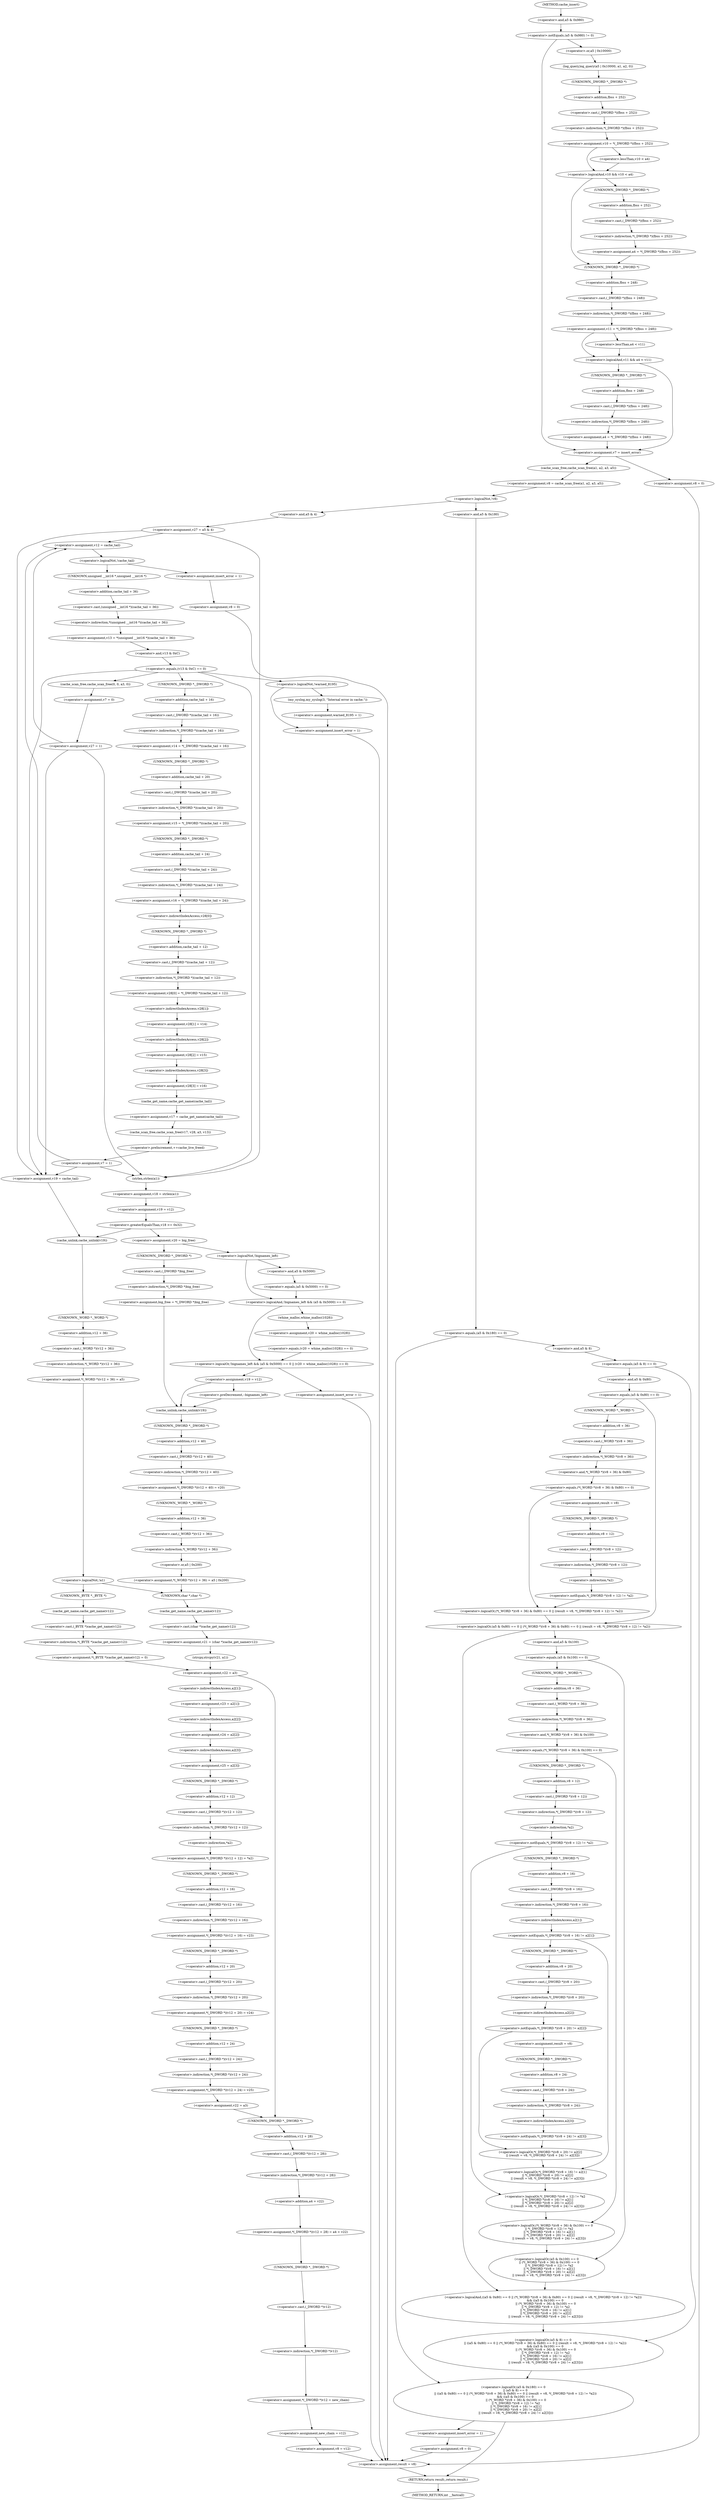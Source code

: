 digraph cache_insert {  
"1000151" [label = "(<operator>.notEquals,(a5 & 0x980) != 0)" ]
"1000152" [label = "(<operator>.and,a5 & 0x980)" ]
"1000157" [label = "(log_query,log_query(a5 | 0x10000, a1, a2, 0))" ]
"1000158" [label = "(<operator>.or,a5 | 0x10000)" ]
"1000164" [label = "(<operator>.assignment,v10 = *(_DWORD *)(fbss + 252))" ]
"1000166" [label = "(<operator>.indirection,*(_DWORD *)(fbss + 252))" ]
"1000167" [label = "(<operator>.cast,(_DWORD *)(fbss + 252))" ]
"1000168" [label = "(UNKNOWN,_DWORD *,_DWORD *)" ]
"1000169" [label = "(<operator>.addition,fbss + 252)" ]
"1000173" [label = "(<operator>.logicalAnd,v10 && v10 < a4)" ]
"1000175" [label = "(<operator>.lessThan,v10 < a4)" ]
"1000178" [label = "(<operator>.assignment,a4 = *(_DWORD *)(fbss + 252))" ]
"1000180" [label = "(<operator>.indirection,*(_DWORD *)(fbss + 252))" ]
"1000181" [label = "(<operator>.cast,(_DWORD *)(fbss + 252))" ]
"1000182" [label = "(UNKNOWN,_DWORD *,_DWORD *)" ]
"1000183" [label = "(<operator>.addition,fbss + 252)" ]
"1000186" [label = "(<operator>.assignment,v11 = *(_DWORD *)(fbss + 248))" ]
"1000188" [label = "(<operator>.indirection,*(_DWORD *)(fbss + 248))" ]
"1000189" [label = "(<operator>.cast,(_DWORD *)(fbss + 248))" ]
"1000190" [label = "(UNKNOWN,_DWORD *,_DWORD *)" ]
"1000191" [label = "(<operator>.addition,fbss + 248)" ]
"1000195" [label = "(<operator>.logicalAnd,v11 && a4 < v11)" ]
"1000197" [label = "(<operator>.lessThan,a4 < v11)" ]
"1000200" [label = "(<operator>.assignment,a4 = *(_DWORD *)(fbss + 248))" ]
"1000202" [label = "(<operator>.indirection,*(_DWORD *)(fbss + 248))" ]
"1000203" [label = "(<operator>.cast,(_DWORD *)(fbss + 248))" ]
"1000204" [label = "(UNKNOWN,_DWORD *,_DWORD *)" ]
"1000205" [label = "(<operator>.addition,fbss + 248)" ]
"1000208" [label = "(<operator>.assignment,v7 = insert_error)" ]
"1000214" [label = "(<operator>.assignment,v8 = 0)" ]
"1000218" [label = "(<operator>.assignment,v8 = cache_scan_free(a1, a2, a3, a5))" ]
"1000220" [label = "(cache_scan_free,cache_scan_free(a1, a2, a3, a5))" ]
"1000226" [label = "(<operator>.logicalNot,!v8)" ]
"1000229" [label = "(<operator>.assignment,v27 = a5 & 4)" ]
"1000231" [label = "(<operator>.and,a5 & 4)" ]
"1000237" [label = "(<operator>.assignment,v12 = cache_tail)" ]
"1000241" [label = "(<operator>.logicalNot,!cache_tail)" ]
"1000244" [label = "(<operator>.assignment,insert_error = 1)" ]
"1000247" [label = "(<operator>.assignment,v8 = 0)" ]
"1000251" [label = "(<operator>.assignment,v13 = *(unsigned __int16 *)(cache_tail + 36))" ]
"1000253" [label = "(<operator>.indirection,*(unsigned __int16 *)(cache_tail + 36))" ]
"1000254" [label = "(<operator>.cast,(unsigned __int16 *)(cache_tail + 36))" ]
"1000255" [label = "(UNKNOWN,unsigned __int16 *,unsigned __int16 *)" ]
"1000256" [label = "(<operator>.addition,cache_tail + 36)" ]
"1000260" [label = "(<operator>.equals,(v13 & 0xC) == 0)" ]
"1000261" [label = "(<operator>.and,v13 & 0xC)" ]
"1000270" [label = "(<operator>.logicalNot,!warned_8195)" ]
"1000273" [label = "(my_syslog,my_syslog(3, \"Internal error in cache.\"))" ]
"1000276" [label = "(<operator>.assignment,warned_8195 = 1)" ]
"1000279" [label = "(<operator>.assignment,insert_error = 1)" ]
"1000286" [label = "(<operator>.assignment,v14 = *(_DWORD *)(cache_tail + 16))" ]
"1000288" [label = "(<operator>.indirection,*(_DWORD *)(cache_tail + 16))" ]
"1000289" [label = "(<operator>.cast,(_DWORD *)(cache_tail + 16))" ]
"1000290" [label = "(UNKNOWN,_DWORD *,_DWORD *)" ]
"1000291" [label = "(<operator>.addition,cache_tail + 16)" ]
"1000294" [label = "(<operator>.assignment,v15 = *(_DWORD *)(cache_tail + 20))" ]
"1000296" [label = "(<operator>.indirection,*(_DWORD *)(cache_tail + 20))" ]
"1000297" [label = "(<operator>.cast,(_DWORD *)(cache_tail + 20))" ]
"1000298" [label = "(UNKNOWN,_DWORD *,_DWORD *)" ]
"1000299" [label = "(<operator>.addition,cache_tail + 20)" ]
"1000302" [label = "(<operator>.assignment,v16 = *(_DWORD *)(cache_tail + 24))" ]
"1000304" [label = "(<operator>.indirection,*(_DWORD *)(cache_tail + 24))" ]
"1000305" [label = "(<operator>.cast,(_DWORD *)(cache_tail + 24))" ]
"1000306" [label = "(UNKNOWN,_DWORD *,_DWORD *)" ]
"1000307" [label = "(<operator>.addition,cache_tail + 24)" ]
"1000310" [label = "(<operator>.assignment,v28[0] = *(_DWORD *)(cache_tail + 12))" ]
"1000311" [label = "(<operator>.indirectIndexAccess,v28[0])" ]
"1000314" [label = "(<operator>.indirection,*(_DWORD *)(cache_tail + 12))" ]
"1000315" [label = "(<operator>.cast,(_DWORD *)(cache_tail + 12))" ]
"1000316" [label = "(UNKNOWN,_DWORD *,_DWORD *)" ]
"1000317" [label = "(<operator>.addition,cache_tail + 12)" ]
"1000320" [label = "(<operator>.assignment,v28[1] = v14)" ]
"1000321" [label = "(<operator>.indirectIndexAccess,v28[1])" ]
"1000325" [label = "(<operator>.assignment,v28[2] = v15)" ]
"1000326" [label = "(<operator>.indirectIndexAccess,v28[2])" ]
"1000330" [label = "(<operator>.assignment,v28[3] = v16)" ]
"1000331" [label = "(<operator>.indirectIndexAccess,v28[3])" ]
"1000335" [label = "(<operator>.assignment,v17 = cache_get_name(cache_tail))" ]
"1000337" [label = "(cache_get_name,cache_get_name(cache_tail))" ]
"1000339" [label = "(cache_scan_free,cache_scan_free(v17, v28, a3, v13))" ]
"1000344" [label = "(<operator>.preIncrement,++cache_live_freed)" ]
"1000346" [label = "(<operator>.assignment,v7 = 1)" ]
"1000351" [label = "(cache_scan_free,cache_scan_free(0, 0, a3, 0))" ]
"1000356" [label = "(<operator>.assignment,v7 = 0)" ]
"1000359" [label = "(<operator>.assignment,v27 = 1)" ]
"1000365" [label = "(<operator>.assignment,v18 = strlen(a1))" ]
"1000367" [label = "(strlen,strlen(a1))" ]
"1000369" [label = "(<operator>.assignment,v19 = v12)" ]
"1000373" [label = "(<operator>.greaterEqualsThan,v18 >= 0x32)" ]
"1000377" [label = "(<operator>.assignment,v20 = big_free)" ]
"1000383" [label = "(<operator>.assignment,big_free = *(_DWORD *)big_free)" ]
"1000385" [label = "(<operator>.indirection,*(_DWORD *)big_free)" ]
"1000386" [label = "(<operator>.cast,(_DWORD *)big_free)" ]
"1000387" [label = "(UNKNOWN,_DWORD *,_DWORD *)" ]
"1000392" [label = "(<operator>.logicalOr,!bignames_left && (a5 & 0x5000) == 0 || (v20 = whine_malloc(1028)) == 0)" ]
"1000393" [label = "(<operator>.logicalAnd,!bignames_left && (a5 & 0x5000) == 0)" ]
"1000394" [label = "(<operator>.logicalNot,!bignames_left)" ]
"1000396" [label = "(<operator>.equals,(a5 & 0x5000) == 0)" ]
"1000397" [label = "(<operator>.and,a5 & 0x5000)" ]
"1000401" [label = "(<operator>.equals,(v20 = whine_malloc(1028)) == 0)" ]
"1000402" [label = "(<operator>.assignment,v20 = whine_malloc(1028))" ]
"1000404" [label = "(whine_malloc,whine_malloc(1028))" ]
"1000408" [label = "(<operator>.assignment,insert_error = 1)" ]
"1000412" [label = "(<operator>.assignment,v19 = v12)" ]
"1000417" [label = "(<operator>.preDecrement,--bignames_left)" ]
"1000419" [label = "(cache_unlink,cache_unlink(v19))" ]
"1000421" [label = "(<operator>.assignment,*(_DWORD *)(v12 + 40) = v20)" ]
"1000422" [label = "(<operator>.indirection,*(_DWORD *)(v12 + 40))" ]
"1000423" [label = "(<operator>.cast,(_DWORD *)(v12 + 40))" ]
"1000424" [label = "(UNKNOWN,_DWORD *,_DWORD *)" ]
"1000425" [label = "(<operator>.addition,v12 + 40)" ]
"1000429" [label = "(<operator>.assignment,*(_WORD *)(v12 + 36) = a5 | 0x200)" ]
"1000430" [label = "(<operator>.indirection,*(_WORD *)(v12 + 36))" ]
"1000431" [label = "(<operator>.cast,(_WORD *)(v12 + 36))" ]
"1000432" [label = "(UNKNOWN,_WORD *,_WORD *)" ]
"1000433" [label = "(<operator>.addition,v12 + 36)" ]
"1000436" [label = "(<operator>.or,a5 | 0x200)" ]
"1000442" [label = "(<operator>.assignment,v19 = cache_tail)" ]
"1000445" [label = "(cache_unlink,cache_unlink(v19))" ]
"1000447" [label = "(<operator>.assignment,*(_WORD *)(v12 + 36) = a5)" ]
"1000448" [label = "(<operator>.indirection,*(_WORD *)(v12 + 36))" ]
"1000449" [label = "(<operator>.cast,(_WORD *)(v12 + 36))" ]
"1000450" [label = "(UNKNOWN,_WORD *,_WORD *)" ]
"1000451" [label = "(<operator>.addition,v12 + 36)" ]
"1000456" [label = "(<operator>.logicalNot,!a1)" ]
"1000459" [label = "(<operator>.assignment,*(_BYTE *)cache_get_name(v12) = 0)" ]
"1000460" [label = "(<operator>.indirection,*(_BYTE *)cache_get_name(v12))" ]
"1000461" [label = "(<operator>.cast,(_BYTE *)cache_get_name(v12))" ]
"1000462" [label = "(UNKNOWN,_BYTE *,_BYTE *)" ]
"1000463" [label = "(cache_get_name,cache_get_name(v12))" ]
"1000468" [label = "(<operator>.assignment,v21 = (char *)cache_get_name(v12))" ]
"1000470" [label = "(<operator>.cast,(char *)cache_get_name(v12))" ]
"1000471" [label = "(UNKNOWN,char *,char *)" ]
"1000472" [label = "(cache_get_name,cache_get_name(v12))" ]
"1000474" [label = "(strcpy,strcpy(v21, a1))" ]
"1000478" [label = "(<operator>.assignment,v22 = a3)" ]
"1000484" [label = "(<operator>.assignment,v23 = a2[1])" ]
"1000486" [label = "(<operator>.indirectIndexAccess,a2[1])" ]
"1000489" [label = "(<operator>.assignment,v24 = a2[2])" ]
"1000491" [label = "(<operator>.indirectIndexAccess,a2[2])" ]
"1000494" [label = "(<operator>.assignment,v25 = a2[3])" ]
"1000496" [label = "(<operator>.indirectIndexAccess,a2[3])" ]
"1000499" [label = "(<operator>.assignment,*(_DWORD *)(v12 + 12) = *a2)" ]
"1000500" [label = "(<operator>.indirection,*(_DWORD *)(v12 + 12))" ]
"1000501" [label = "(<operator>.cast,(_DWORD *)(v12 + 12))" ]
"1000502" [label = "(UNKNOWN,_DWORD *,_DWORD *)" ]
"1000503" [label = "(<operator>.addition,v12 + 12)" ]
"1000506" [label = "(<operator>.indirection,*a2)" ]
"1000508" [label = "(<operator>.assignment,*(_DWORD *)(v12 + 16) = v23)" ]
"1000509" [label = "(<operator>.indirection,*(_DWORD *)(v12 + 16))" ]
"1000510" [label = "(<operator>.cast,(_DWORD *)(v12 + 16))" ]
"1000511" [label = "(UNKNOWN,_DWORD *,_DWORD *)" ]
"1000512" [label = "(<operator>.addition,v12 + 16)" ]
"1000516" [label = "(<operator>.assignment,*(_DWORD *)(v12 + 20) = v24)" ]
"1000517" [label = "(<operator>.indirection,*(_DWORD *)(v12 + 20))" ]
"1000518" [label = "(<operator>.cast,(_DWORD *)(v12 + 20))" ]
"1000519" [label = "(UNKNOWN,_DWORD *,_DWORD *)" ]
"1000520" [label = "(<operator>.addition,v12 + 20)" ]
"1000524" [label = "(<operator>.assignment,*(_DWORD *)(v12 + 24) = v25)" ]
"1000525" [label = "(<operator>.indirection,*(_DWORD *)(v12 + 24))" ]
"1000526" [label = "(<operator>.cast,(_DWORD *)(v12 + 24))" ]
"1000527" [label = "(UNKNOWN,_DWORD *,_DWORD *)" ]
"1000528" [label = "(<operator>.addition,v12 + 24)" ]
"1000532" [label = "(<operator>.assignment,v22 = a3)" ]
"1000535" [label = "(<operator>.assignment,*(_DWORD *)(v12 + 28) = a4 + v22)" ]
"1000536" [label = "(<operator>.indirection,*(_DWORD *)(v12 + 28))" ]
"1000537" [label = "(<operator>.cast,(_DWORD *)(v12 + 28))" ]
"1000538" [label = "(UNKNOWN,_DWORD *,_DWORD *)" ]
"1000539" [label = "(<operator>.addition,v12 + 28)" ]
"1000542" [label = "(<operator>.addition,a4 + v22)" ]
"1000545" [label = "(<operator>.assignment,*(_DWORD *)v12 = new_chain)" ]
"1000546" [label = "(<operator>.indirection,*(_DWORD *)v12)" ]
"1000547" [label = "(<operator>.cast,(_DWORD *)v12)" ]
"1000548" [label = "(UNKNOWN,_DWORD *,_DWORD *)" ]
"1000551" [label = "(<operator>.assignment,new_chain = v12)" ]
"1000554" [label = "(<operator>.assignment,v8 = v12)" ]
"1000559" [label = "(<operator>.logicalOr,(a5 & 0x180) == 0\n    || (a5 & 8) == 0\n    || ((a5 & 0x80) == 0 || (*(_WORD *)(v8 + 36) & 0x80) == 0 || (result = v8, *(_DWORD *)(v8 + 12) != *a2))\n    && ((a5 & 0x100) == 0\n     || (*(_WORD *)(v8 + 36) & 0x100) == 0\n     || *(_DWORD *)(v8 + 12) != *a2\n     || *(_DWORD *)(v8 + 16) != a2[1]\n     || *(_DWORD *)(v8 + 20) != a2[2]\n     || (result = v8, *(_DWORD *)(v8 + 24) != a2[3])))" ]
"1000560" [label = "(<operator>.equals,(a5 & 0x180) == 0)" ]
"1000561" [label = "(<operator>.and,a5 & 0x180)" ]
"1000565" [label = "(<operator>.logicalOr,(a5 & 8) == 0\n    || ((a5 & 0x80) == 0 || (*(_WORD *)(v8 + 36) & 0x80) == 0 || (result = v8, *(_DWORD *)(v8 + 12) != *a2))\n    && ((a5 & 0x100) == 0\n     || (*(_WORD *)(v8 + 36) & 0x100) == 0\n     || *(_DWORD *)(v8 + 12) != *a2\n     || *(_DWORD *)(v8 + 16) != a2[1]\n     || *(_DWORD *)(v8 + 20) != a2[2]\n     || (result = v8, *(_DWORD *)(v8 + 24) != a2[3])))" ]
"1000566" [label = "(<operator>.equals,(a5 & 8) == 0)" ]
"1000567" [label = "(<operator>.and,a5 & 8)" ]
"1000571" [label = "(<operator>.logicalAnd,((a5 & 0x80) == 0 || (*(_WORD *)(v8 + 36) & 0x80) == 0 || (result = v8, *(_DWORD *)(v8 + 12) != *a2))\n    && ((a5 & 0x100) == 0\n     || (*(_WORD *)(v8 + 36) & 0x100) == 0\n     || *(_DWORD *)(v8 + 12) != *a2\n     || *(_DWORD *)(v8 + 16) != a2[1]\n     || *(_DWORD *)(v8 + 20) != a2[2]\n     || (result = v8, *(_DWORD *)(v8 + 24) != a2[3])))" ]
"1000572" [label = "(<operator>.logicalOr,(a5 & 0x80) == 0 || (*(_WORD *)(v8 + 36) & 0x80) == 0 || (result = v8, *(_DWORD *)(v8 + 12) != *a2))" ]
"1000573" [label = "(<operator>.equals,(a5 & 0x80) == 0)" ]
"1000574" [label = "(<operator>.and,a5 & 0x80)" ]
"1000578" [label = "(<operator>.logicalOr,(*(_WORD *)(v8 + 36) & 0x80) == 0 || (result = v8, *(_DWORD *)(v8 + 12) != *a2))" ]
"1000579" [label = "(<operator>.equals,(*(_WORD *)(v8 + 36) & 0x80) == 0)" ]
"1000580" [label = "(<operator>.and,*(_WORD *)(v8 + 36) & 0x80)" ]
"1000581" [label = "(<operator>.indirection,*(_WORD *)(v8 + 36))" ]
"1000582" [label = "(<operator>.cast,(_WORD *)(v8 + 36))" ]
"1000583" [label = "(UNKNOWN,_WORD *,_WORD *)" ]
"1000584" [label = "(<operator>.addition,v8 + 36)" ]
"1000590" [label = "(<operator>.assignment,result = v8)" ]
"1000593" [label = "(<operator>.notEquals,*(_DWORD *)(v8 + 12) != *a2)" ]
"1000594" [label = "(<operator>.indirection,*(_DWORD *)(v8 + 12))" ]
"1000595" [label = "(<operator>.cast,(_DWORD *)(v8 + 12))" ]
"1000596" [label = "(UNKNOWN,_DWORD *,_DWORD *)" ]
"1000597" [label = "(<operator>.addition,v8 + 12)" ]
"1000600" [label = "(<operator>.indirection,*a2)" ]
"1000602" [label = "(<operator>.logicalOr,(a5 & 0x100) == 0\n     || (*(_WORD *)(v8 + 36) & 0x100) == 0\n     || *(_DWORD *)(v8 + 12) != *a2\n     || *(_DWORD *)(v8 + 16) != a2[1]\n     || *(_DWORD *)(v8 + 20) != a2[2]\n     || (result = v8, *(_DWORD *)(v8 + 24) != a2[3]))" ]
"1000603" [label = "(<operator>.equals,(a5 & 0x100) == 0)" ]
"1000604" [label = "(<operator>.and,a5 & 0x100)" ]
"1000608" [label = "(<operator>.logicalOr,(*(_WORD *)(v8 + 36) & 0x100) == 0\n     || *(_DWORD *)(v8 + 12) != *a2\n     || *(_DWORD *)(v8 + 16) != a2[1]\n     || *(_DWORD *)(v8 + 20) != a2[2]\n     || (result = v8, *(_DWORD *)(v8 + 24) != a2[3]))" ]
"1000609" [label = "(<operator>.equals,(*(_WORD *)(v8 + 36) & 0x100) == 0)" ]
"1000610" [label = "(<operator>.and,*(_WORD *)(v8 + 36) & 0x100)" ]
"1000611" [label = "(<operator>.indirection,*(_WORD *)(v8 + 36))" ]
"1000612" [label = "(<operator>.cast,(_WORD *)(v8 + 36))" ]
"1000613" [label = "(UNKNOWN,_WORD *,_WORD *)" ]
"1000614" [label = "(<operator>.addition,v8 + 36)" ]
"1000619" [label = "(<operator>.logicalOr,*(_DWORD *)(v8 + 12) != *a2\n     || *(_DWORD *)(v8 + 16) != a2[1]\n     || *(_DWORD *)(v8 + 20) != a2[2]\n     || (result = v8, *(_DWORD *)(v8 + 24) != a2[3]))" ]
"1000620" [label = "(<operator>.notEquals,*(_DWORD *)(v8 + 12) != *a2)" ]
"1000621" [label = "(<operator>.indirection,*(_DWORD *)(v8 + 12))" ]
"1000622" [label = "(<operator>.cast,(_DWORD *)(v8 + 12))" ]
"1000623" [label = "(UNKNOWN,_DWORD *,_DWORD *)" ]
"1000624" [label = "(<operator>.addition,v8 + 12)" ]
"1000627" [label = "(<operator>.indirection,*a2)" ]
"1000629" [label = "(<operator>.logicalOr,*(_DWORD *)(v8 + 16) != a2[1]\n     || *(_DWORD *)(v8 + 20) != a2[2]\n     || (result = v8, *(_DWORD *)(v8 + 24) != a2[3]))" ]
"1000630" [label = "(<operator>.notEquals,*(_DWORD *)(v8 + 16) != a2[1])" ]
"1000631" [label = "(<operator>.indirection,*(_DWORD *)(v8 + 16))" ]
"1000632" [label = "(<operator>.cast,(_DWORD *)(v8 + 16))" ]
"1000633" [label = "(UNKNOWN,_DWORD *,_DWORD *)" ]
"1000634" [label = "(<operator>.addition,v8 + 16)" ]
"1000637" [label = "(<operator>.indirectIndexAccess,a2[1])" ]
"1000640" [label = "(<operator>.logicalOr,*(_DWORD *)(v8 + 20) != a2[2]\n     || (result = v8, *(_DWORD *)(v8 + 24) != a2[3]))" ]
"1000641" [label = "(<operator>.notEquals,*(_DWORD *)(v8 + 20) != a2[2])" ]
"1000642" [label = "(<operator>.indirection,*(_DWORD *)(v8 + 20))" ]
"1000643" [label = "(<operator>.cast,(_DWORD *)(v8 + 20))" ]
"1000644" [label = "(UNKNOWN,_DWORD *,_DWORD *)" ]
"1000645" [label = "(<operator>.addition,v8 + 20)" ]
"1000648" [label = "(<operator>.indirectIndexAccess,a2[2])" ]
"1000652" [label = "(<operator>.assignment,result = v8)" ]
"1000655" [label = "(<operator>.notEquals,*(_DWORD *)(v8 + 24) != a2[3])" ]
"1000656" [label = "(<operator>.indirection,*(_DWORD *)(v8 + 24))" ]
"1000657" [label = "(<operator>.cast,(_DWORD *)(v8 + 24))" ]
"1000658" [label = "(UNKNOWN,_DWORD *,_DWORD *)" ]
"1000659" [label = "(<operator>.addition,v8 + 24)" ]
"1000662" [label = "(<operator>.indirectIndexAccess,a2[3])" ]
"1000666" [label = "(<operator>.assignment,insert_error = 1)" ]
"1000669" [label = "(<operator>.assignment,v8 = 0)" ]
"1000673" [label = "(<operator>.assignment,result = v8)" ]
"1000676" [label = "(RETURN,return result;,return result;)" ]
"1000122" [label = "(METHOD,cache_insert)" ]
"1000678" [label = "(METHOD_RETURN,int __fastcall)" ]
  "1000151" -> "1000158" 
  "1000151" -> "1000208" 
  "1000152" -> "1000151" 
  "1000157" -> "1000168" 
  "1000158" -> "1000157" 
  "1000164" -> "1000173" 
  "1000164" -> "1000175" 
  "1000166" -> "1000164" 
  "1000167" -> "1000166" 
  "1000168" -> "1000169" 
  "1000169" -> "1000167" 
  "1000173" -> "1000182" 
  "1000173" -> "1000190" 
  "1000175" -> "1000173" 
  "1000178" -> "1000190" 
  "1000180" -> "1000178" 
  "1000181" -> "1000180" 
  "1000182" -> "1000183" 
  "1000183" -> "1000181" 
  "1000186" -> "1000195" 
  "1000186" -> "1000197" 
  "1000188" -> "1000186" 
  "1000189" -> "1000188" 
  "1000190" -> "1000191" 
  "1000191" -> "1000189" 
  "1000195" -> "1000204" 
  "1000195" -> "1000208" 
  "1000197" -> "1000195" 
  "1000200" -> "1000208" 
  "1000202" -> "1000200" 
  "1000203" -> "1000202" 
  "1000204" -> "1000205" 
  "1000205" -> "1000203" 
  "1000208" -> "1000214" 
  "1000208" -> "1000220" 
  "1000214" -> "1000673" 
  "1000218" -> "1000226" 
  "1000220" -> "1000218" 
  "1000226" -> "1000231" 
  "1000226" -> "1000561" 
  "1000229" -> "1000237" 
  "1000229" -> "1000367" 
  "1000229" -> "1000442" 
  "1000231" -> "1000229" 
  "1000237" -> "1000241" 
  "1000241" -> "1000244" 
  "1000241" -> "1000255" 
  "1000244" -> "1000247" 
  "1000247" -> "1000673" 
  "1000251" -> "1000261" 
  "1000253" -> "1000251" 
  "1000254" -> "1000253" 
  "1000255" -> "1000256" 
  "1000256" -> "1000254" 
  "1000260" -> "1000367" 
  "1000260" -> "1000442" 
  "1000260" -> "1000270" 
  "1000260" -> "1000290" 
  "1000260" -> "1000351" 
  "1000261" -> "1000260" 
  "1000270" -> "1000273" 
  "1000270" -> "1000279" 
  "1000273" -> "1000276" 
  "1000276" -> "1000279" 
  "1000279" -> "1000673" 
  "1000286" -> "1000298" 
  "1000288" -> "1000286" 
  "1000289" -> "1000288" 
  "1000290" -> "1000291" 
  "1000291" -> "1000289" 
  "1000294" -> "1000306" 
  "1000296" -> "1000294" 
  "1000297" -> "1000296" 
  "1000298" -> "1000299" 
  "1000299" -> "1000297" 
  "1000302" -> "1000311" 
  "1000304" -> "1000302" 
  "1000305" -> "1000304" 
  "1000306" -> "1000307" 
  "1000307" -> "1000305" 
  "1000310" -> "1000321" 
  "1000311" -> "1000316" 
  "1000314" -> "1000310" 
  "1000315" -> "1000314" 
  "1000316" -> "1000317" 
  "1000317" -> "1000315" 
  "1000320" -> "1000326" 
  "1000321" -> "1000320" 
  "1000325" -> "1000331" 
  "1000326" -> "1000325" 
  "1000330" -> "1000337" 
  "1000331" -> "1000330" 
  "1000335" -> "1000339" 
  "1000337" -> "1000335" 
  "1000339" -> "1000344" 
  "1000344" -> "1000346" 
  "1000346" -> "1000237" 
  "1000346" -> "1000367" 
  "1000346" -> "1000442" 
  "1000351" -> "1000356" 
  "1000356" -> "1000359" 
  "1000359" -> "1000237" 
  "1000359" -> "1000367" 
  "1000359" -> "1000442" 
  "1000365" -> "1000369" 
  "1000367" -> "1000365" 
  "1000369" -> "1000373" 
  "1000373" -> "1000377" 
  "1000373" -> "1000445" 
  "1000377" -> "1000387" 
  "1000377" -> "1000394" 
  "1000383" -> "1000419" 
  "1000385" -> "1000383" 
  "1000386" -> "1000385" 
  "1000387" -> "1000386" 
  "1000392" -> "1000408" 
  "1000392" -> "1000412" 
  "1000393" -> "1000392" 
  "1000393" -> "1000404" 
  "1000394" -> "1000393" 
  "1000394" -> "1000397" 
  "1000396" -> "1000393" 
  "1000397" -> "1000396" 
  "1000401" -> "1000392" 
  "1000402" -> "1000401" 
  "1000404" -> "1000402" 
  "1000408" -> "1000673" 
  "1000412" -> "1000417" 
  "1000412" -> "1000419" 
  "1000417" -> "1000419" 
  "1000419" -> "1000424" 
  "1000421" -> "1000432" 
  "1000422" -> "1000421" 
  "1000423" -> "1000422" 
  "1000424" -> "1000425" 
  "1000425" -> "1000423" 
  "1000429" -> "1000471" 
  "1000430" -> "1000436" 
  "1000431" -> "1000430" 
  "1000432" -> "1000433" 
  "1000433" -> "1000431" 
  "1000436" -> "1000429" 
  "1000442" -> "1000445" 
  "1000445" -> "1000450" 
  "1000447" -> "1000456" 
  "1000448" -> "1000447" 
  "1000449" -> "1000448" 
  "1000450" -> "1000451" 
  "1000451" -> "1000449" 
  "1000456" -> "1000462" 
  "1000456" -> "1000471" 
  "1000459" -> "1000478" 
  "1000460" -> "1000459" 
  "1000461" -> "1000460" 
  "1000462" -> "1000463" 
  "1000463" -> "1000461" 
  "1000468" -> "1000474" 
  "1000470" -> "1000468" 
  "1000471" -> "1000472" 
  "1000472" -> "1000470" 
  "1000474" -> "1000478" 
  "1000478" -> "1000538" 
  "1000478" -> "1000486" 
  "1000484" -> "1000491" 
  "1000486" -> "1000484" 
  "1000489" -> "1000496" 
  "1000491" -> "1000489" 
  "1000494" -> "1000502" 
  "1000496" -> "1000494" 
  "1000499" -> "1000511" 
  "1000500" -> "1000506" 
  "1000501" -> "1000500" 
  "1000502" -> "1000503" 
  "1000503" -> "1000501" 
  "1000506" -> "1000499" 
  "1000508" -> "1000519" 
  "1000509" -> "1000508" 
  "1000510" -> "1000509" 
  "1000511" -> "1000512" 
  "1000512" -> "1000510" 
  "1000516" -> "1000527" 
  "1000517" -> "1000516" 
  "1000518" -> "1000517" 
  "1000519" -> "1000520" 
  "1000520" -> "1000518" 
  "1000524" -> "1000532" 
  "1000525" -> "1000524" 
  "1000526" -> "1000525" 
  "1000527" -> "1000528" 
  "1000528" -> "1000526" 
  "1000532" -> "1000538" 
  "1000535" -> "1000548" 
  "1000536" -> "1000542" 
  "1000537" -> "1000536" 
  "1000538" -> "1000539" 
  "1000539" -> "1000537" 
  "1000542" -> "1000535" 
  "1000545" -> "1000551" 
  "1000546" -> "1000545" 
  "1000547" -> "1000546" 
  "1000548" -> "1000547" 
  "1000551" -> "1000554" 
  "1000554" -> "1000673" 
  "1000559" -> "1000666" 
  "1000559" -> "1000676" 
  "1000560" -> "1000559" 
  "1000560" -> "1000567" 
  "1000561" -> "1000560" 
  "1000565" -> "1000559" 
  "1000566" -> "1000565" 
  "1000566" -> "1000574" 
  "1000567" -> "1000566" 
  "1000571" -> "1000565" 
  "1000572" -> "1000571" 
  "1000572" -> "1000604" 
  "1000573" -> "1000583" 
  "1000573" -> "1000572" 
  "1000574" -> "1000573" 
  "1000578" -> "1000572" 
  "1000579" -> "1000578" 
  "1000579" -> "1000590" 
  "1000580" -> "1000579" 
  "1000581" -> "1000580" 
  "1000582" -> "1000581" 
  "1000583" -> "1000584" 
  "1000584" -> "1000582" 
  "1000590" -> "1000596" 
  "1000593" -> "1000578" 
  "1000594" -> "1000600" 
  "1000595" -> "1000594" 
  "1000596" -> "1000597" 
  "1000597" -> "1000595" 
  "1000600" -> "1000593" 
  "1000602" -> "1000571" 
  "1000603" -> "1000613" 
  "1000603" -> "1000602" 
  "1000604" -> "1000603" 
  "1000608" -> "1000602" 
  "1000609" -> "1000623" 
  "1000609" -> "1000608" 
  "1000610" -> "1000609" 
  "1000611" -> "1000610" 
  "1000612" -> "1000611" 
  "1000613" -> "1000614" 
  "1000614" -> "1000612" 
  "1000619" -> "1000608" 
  "1000620" -> "1000633" 
  "1000620" -> "1000619" 
  "1000621" -> "1000627" 
  "1000622" -> "1000621" 
  "1000623" -> "1000624" 
  "1000624" -> "1000622" 
  "1000627" -> "1000620" 
  "1000629" -> "1000619" 
  "1000630" -> "1000644" 
  "1000630" -> "1000629" 
  "1000631" -> "1000637" 
  "1000632" -> "1000631" 
  "1000633" -> "1000634" 
  "1000634" -> "1000632" 
  "1000637" -> "1000630" 
  "1000640" -> "1000629" 
  "1000641" -> "1000640" 
  "1000641" -> "1000652" 
  "1000642" -> "1000648" 
  "1000643" -> "1000642" 
  "1000644" -> "1000645" 
  "1000645" -> "1000643" 
  "1000648" -> "1000641" 
  "1000652" -> "1000658" 
  "1000655" -> "1000640" 
  "1000656" -> "1000662" 
  "1000657" -> "1000656" 
  "1000658" -> "1000659" 
  "1000659" -> "1000657" 
  "1000662" -> "1000655" 
  "1000666" -> "1000669" 
  "1000669" -> "1000673" 
  "1000673" -> "1000676" 
  "1000676" -> "1000678" 
  "1000122" -> "1000152" 
}

